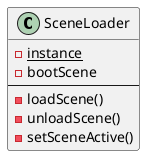 @startuml SceneLoader
class SceneLoader {
    {static} -instance
    -bootScene
    --
    -loadScene()
    -unloadScene()
    -setSceneActive()
}
@enduml